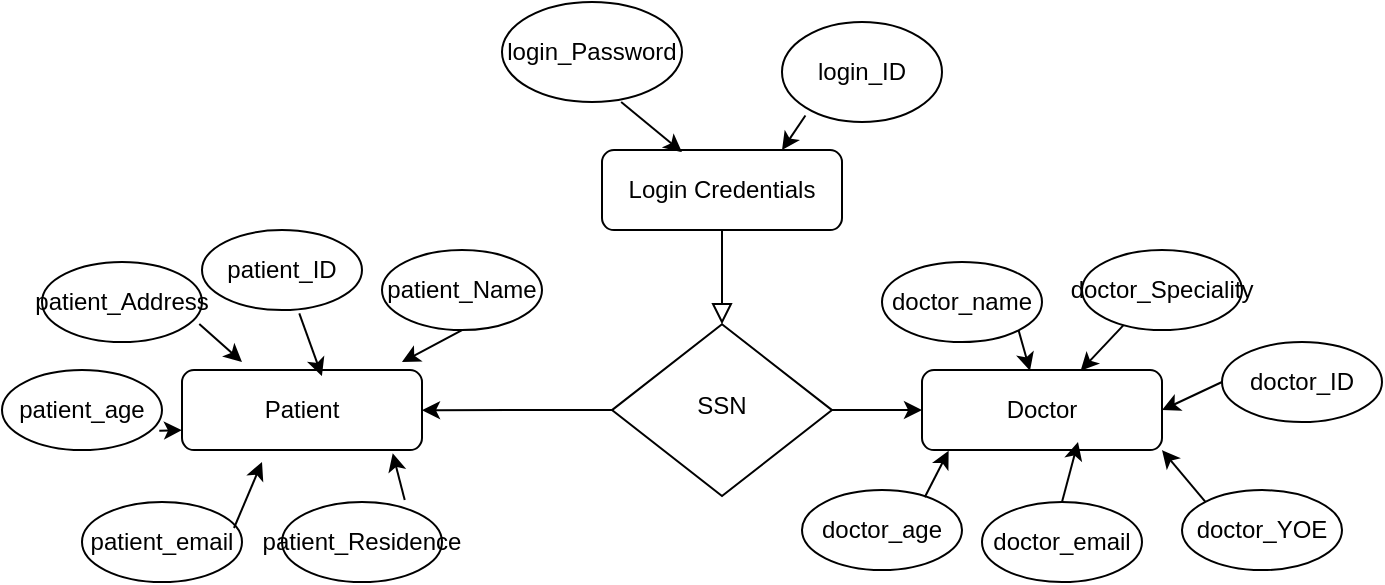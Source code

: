 <mxfile version="21.2.3" type="github">
  <diagram id="C5RBs43oDa-KdzZeNtuy" name="Page-1">
    <mxGraphModel dx="794" dy="405" grid="1" gridSize="10" guides="1" tooltips="1" connect="1" arrows="1" fold="1" page="1" pageScale="1" pageWidth="827" pageHeight="1169" math="0" shadow="0">
      <root>
        <mxCell id="WIyWlLk6GJQsqaUBKTNV-0" />
        <mxCell id="WIyWlLk6GJQsqaUBKTNV-1" parent="WIyWlLk6GJQsqaUBKTNV-0" />
        <mxCell id="WIyWlLk6GJQsqaUBKTNV-2" value="" style="rounded=0;html=1;jettySize=auto;orthogonalLoop=1;fontSize=11;endArrow=block;endFill=0;endSize=8;strokeWidth=1;shadow=0;labelBackgroundColor=none;edgeStyle=orthogonalEdgeStyle;" parent="WIyWlLk6GJQsqaUBKTNV-1" source="WIyWlLk6GJQsqaUBKTNV-3" target="WIyWlLk6GJQsqaUBKTNV-6" edge="1">
          <mxGeometry relative="1" as="geometry" />
        </mxCell>
        <mxCell id="WIyWlLk6GJQsqaUBKTNV-3" value="Login Credentials" style="rounded=1;whiteSpace=wrap;html=1;fontSize=12;glass=0;strokeWidth=1;shadow=0;" parent="WIyWlLk6GJQsqaUBKTNV-1" vertex="1">
          <mxGeometry x="360" y="134.06" width="120" height="40" as="geometry" />
        </mxCell>
        <mxCell id="ljOOy-x7PHQWQbAAuXdc-39" value="" style="edgeStyle=orthogonalEdgeStyle;rounded=0;orthogonalLoop=1;jettySize=auto;html=1;entryX=0;entryY=0.5;entryDx=0;entryDy=0;" edge="1" parent="WIyWlLk6GJQsqaUBKTNV-1" source="WIyWlLk6GJQsqaUBKTNV-6" target="WIyWlLk6GJQsqaUBKTNV-7">
          <mxGeometry relative="1" as="geometry" />
        </mxCell>
        <mxCell id="ljOOy-x7PHQWQbAAuXdc-40" value="" style="edgeStyle=orthogonalEdgeStyle;rounded=0;orthogonalLoop=1;jettySize=auto;html=1;" edge="1" parent="WIyWlLk6GJQsqaUBKTNV-1" source="WIyWlLk6GJQsqaUBKTNV-6" target="ljOOy-x7PHQWQbAAuXdc-12">
          <mxGeometry relative="1" as="geometry" />
        </mxCell>
        <mxCell id="WIyWlLk6GJQsqaUBKTNV-6" value="SSN" style="rhombus;whiteSpace=wrap;html=1;shadow=0;fontFamily=Helvetica;fontSize=12;align=center;strokeWidth=1;spacing=6;spacingTop=-4;" parent="WIyWlLk6GJQsqaUBKTNV-1" vertex="1">
          <mxGeometry x="365" y="221.09" width="110" height="85.94" as="geometry" />
        </mxCell>
        <mxCell id="WIyWlLk6GJQsqaUBKTNV-7" value="Doctor" style="rounded=1;whiteSpace=wrap;html=1;fontSize=12;glass=0;strokeWidth=1;shadow=0;" parent="WIyWlLk6GJQsqaUBKTNV-1" vertex="1">
          <mxGeometry x="520" y="244.06" width="120" height="40" as="geometry" />
        </mxCell>
        <mxCell id="ljOOy-x7PHQWQbAAuXdc-1" value="login_Password" style="ellipse;whiteSpace=wrap;html=1;" vertex="1" parent="WIyWlLk6GJQsqaUBKTNV-1">
          <mxGeometry x="310" y="60" width="90" height="50" as="geometry" />
        </mxCell>
        <mxCell id="ljOOy-x7PHQWQbAAuXdc-2" value="login_ID" style="ellipse;whiteSpace=wrap;html=1;" vertex="1" parent="WIyWlLk6GJQsqaUBKTNV-1">
          <mxGeometry x="450" y="70" width="80" height="50" as="geometry" />
        </mxCell>
        <mxCell id="ljOOy-x7PHQWQbAAuXdc-7" value="" style="endArrow=classic;html=1;rounded=0;entryX=0.333;entryY=0.025;entryDx=0;entryDy=0;entryPerimeter=0;" edge="1" parent="WIyWlLk6GJQsqaUBKTNV-1" target="WIyWlLk6GJQsqaUBKTNV-3">
          <mxGeometry width="50" height="50" relative="1" as="geometry">
            <mxPoint x="369.582" y="110.0" as="sourcePoint" />
            <mxPoint x="380" y="144.06" as="targetPoint" />
          </mxGeometry>
        </mxCell>
        <mxCell id="ljOOy-x7PHQWQbAAuXdc-11" value="" style="endArrow=classic;html=1;rounded=0;entryX=0.75;entryY=0;entryDx=0;entryDy=0;exitX=0;exitY=1;exitDx=0;exitDy=0;" edge="1" parent="WIyWlLk6GJQsqaUBKTNV-1" target="WIyWlLk6GJQsqaUBKTNV-3">
          <mxGeometry width="50" height="50" relative="1" as="geometry">
            <mxPoint x="461.716" y="116.738" as="sourcePoint" />
            <mxPoint x="410" y="145.06" as="targetPoint" />
          </mxGeometry>
        </mxCell>
        <mxCell id="ljOOy-x7PHQWQbAAuXdc-12" value="Patient" style="rounded=1;whiteSpace=wrap;html=1;fontSize=12;glass=0;strokeWidth=1;shadow=0;" vertex="1" parent="WIyWlLk6GJQsqaUBKTNV-1">
          <mxGeometry x="150" y="244.06" width="120" height="40" as="geometry" />
        </mxCell>
        <mxCell id="ljOOy-x7PHQWQbAAuXdc-14" value="doctor_YOE" style="ellipse;whiteSpace=wrap;html=1;" vertex="1" parent="WIyWlLk6GJQsqaUBKTNV-1">
          <mxGeometry x="650" y="304.06" width="80" height="40" as="geometry" />
        </mxCell>
        <mxCell id="ljOOy-x7PHQWQbAAuXdc-15" value="patient_Residence" style="ellipse;whiteSpace=wrap;html=1;" vertex="1" parent="WIyWlLk6GJQsqaUBKTNV-1">
          <mxGeometry x="200" y="310" width="80" height="40" as="geometry" />
        </mxCell>
        <mxCell id="ljOOy-x7PHQWQbAAuXdc-16" value="patient_age" style="ellipse;whiteSpace=wrap;html=1;" vertex="1" parent="WIyWlLk6GJQsqaUBKTNV-1">
          <mxGeometry x="60" y="244.06" width="80" height="40" as="geometry" />
        </mxCell>
        <mxCell id="ljOOy-x7PHQWQbAAuXdc-17" value="patient_email" style="ellipse;whiteSpace=wrap;html=1;" vertex="1" parent="WIyWlLk6GJQsqaUBKTNV-1">
          <mxGeometry x="100" y="310" width="80" height="40" as="geometry" />
        </mxCell>
        <mxCell id="ljOOy-x7PHQWQbAAuXdc-18" value="patient_Address" style="ellipse;whiteSpace=wrap;html=1;" vertex="1" parent="WIyWlLk6GJQsqaUBKTNV-1">
          <mxGeometry x="80" y="190" width="80" height="40" as="geometry" />
        </mxCell>
        <mxCell id="ljOOy-x7PHQWQbAAuXdc-19" value="patient_ID" style="ellipse;whiteSpace=wrap;html=1;" vertex="1" parent="WIyWlLk6GJQsqaUBKTNV-1">
          <mxGeometry x="160" y="174.06" width="80" height="40" as="geometry" />
        </mxCell>
        <mxCell id="ljOOy-x7PHQWQbAAuXdc-20" value="patient_Name" style="ellipse;whiteSpace=wrap;html=1;" vertex="1" parent="WIyWlLk6GJQsqaUBKTNV-1">
          <mxGeometry x="250" y="184.06" width="80" height="40" as="geometry" />
        </mxCell>
        <mxCell id="ljOOy-x7PHQWQbAAuXdc-21" value="" style="edgeStyle=none;orthogonalLoop=1;jettySize=auto;html=1;rounded=0;entryX=0.583;entryY=0.074;entryDx=0;entryDy=0;exitX=0.608;exitY=1.04;exitDx=0;exitDy=0;exitPerimeter=0;entryPerimeter=0;" edge="1" parent="WIyWlLk6GJQsqaUBKTNV-1" source="ljOOy-x7PHQWQbAAuXdc-19" target="ljOOy-x7PHQWQbAAuXdc-12">
          <mxGeometry width="100" relative="1" as="geometry">
            <mxPoint x="200" y="130" as="sourcePoint" />
            <mxPoint x="300" y="130" as="targetPoint" />
            <Array as="points" />
          </mxGeometry>
        </mxCell>
        <mxCell id="ljOOy-x7PHQWQbAAuXdc-22" value="" style="edgeStyle=none;orthogonalLoop=1;jettySize=auto;html=1;rounded=0;exitX=0.983;exitY=0.775;exitDx=0;exitDy=0;exitPerimeter=0;" edge="1" parent="WIyWlLk6GJQsqaUBKTNV-1" source="ljOOy-x7PHQWQbAAuXdc-18">
          <mxGeometry width="100" relative="1" as="geometry">
            <mxPoint x="228" y="225" as="sourcePoint" />
            <mxPoint x="180" y="240" as="targetPoint" />
            <Array as="points" />
          </mxGeometry>
        </mxCell>
        <mxCell id="ljOOy-x7PHQWQbAAuXdc-23" value="" style="edgeStyle=none;orthogonalLoop=1;jettySize=auto;html=1;rounded=0;exitX=0.5;exitY=1;exitDx=0;exitDy=0;" edge="1" parent="WIyWlLk6GJQsqaUBKTNV-1" source="ljOOy-x7PHQWQbAAuXdc-20">
          <mxGeometry width="100" relative="1" as="geometry">
            <mxPoint x="238" y="235" as="sourcePoint" />
            <mxPoint x="260" y="240" as="targetPoint" />
            <Array as="points" />
          </mxGeometry>
        </mxCell>
        <mxCell id="ljOOy-x7PHQWQbAAuXdc-24" value="" style="edgeStyle=none;orthogonalLoop=1;jettySize=auto;html=1;rounded=0;exitX=0.983;exitY=0.757;exitDx=0;exitDy=0;exitPerimeter=0;entryX=0;entryY=0.75;entryDx=0;entryDy=0;" edge="1" parent="WIyWlLk6GJQsqaUBKTNV-1" source="ljOOy-x7PHQWQbAAuXdc-16" target="ljOOy-x7PHQWQbAAuXdc-12">
          <mxGeometry width="100" relative="1" as="geometry">
            <mxPoint x="300" y="234" as="sourcePoint" />
            <mxPoint x="270" y="250" as="targetPoint" />
            <Array as="points" />
          </mxGeometry>
        </mxCell>
        <mxCell id="ljOOy-x7PHQWQbAAuXdc-25" value="" style="edgeStyle=none;orthogonalLoop=1;jettySize=auto;html=1;rounded=0;exitX=0.95;exitY=0.325;exitDx=0;exitDy=0;exitPerimeter=0;" edge="1" parent="WIyWlLk6GJQsqaUBKTNV-1" source="ljOOy-x7PHQWQbAAuXdc-17">
          <mxGeometry width="100" relative="1" as="geometry">
            <mxPoint x="310" y="244" as="sourcePoint" />
            <mxPoint x="190" y="290" as="targetPoint" />
            <Array as="points" />
          </mxGeometry>
        </mxCell>
        <mxCell id="ljOOy-x7PHQWQbAAuXdc-26" value="" style="edgeStyle=none;orthogonalLoop=1;jettySize=auto;html=1;rounded=0;exitX=0.767;exitY=-0.025;exitDx=0;exitDy=0;exitPerimeter=0;entryX=0.878;entryY=1.04;entryDx=0;entryDy=0;entryPerimeter=0;" edge="1" parent="WIyWlLk6GJQsqaUBKTNV-1" source="ljOOy-x7PHQWQbAAuXdc-15" target="ljOOy-x7PHQWQbAAuXdc-12">
          <mxGeometry width="100" relative="1" as="geometry">
            <mxPoint x="320" y="254" as="sourcePoint" />
            <mxPoint x="290" y="270" as="targetPoint" />
            <Array as="points" />
          </mxGeometry>
        </mxCell>
        <mxCell id="ljOOy-x7PHQWQbAAuXdc-28" value="doctor_ID" style="ellipse;whiteSpace=wrap;html=1;" vertex="1" parent="WIyWlLk6GJQsqaUBKTNV-1">
          <mxGeometry x="670" y="230" width="80" height="40" as="geometry" />
        </mxCell>
        <mxCell id="ljOOy-x7PHQWQbAAuXdc-29" value="doctor_Speciality" style="ellipse;whiteSpace=wrap;html=1;" vertex="1" parent="WIyWlLk6GJQsqaUBKTNV-1">
          <mxGeometry x="600" y="184.06" width="80" height="40" as="geometry" />
        </mxCell>
        <mxCell id="ljOOy-x7PHQWQbAAuXdc-30" value="doctor_name" style="ellipse;whiteSpace=wrap;html=1;" vertex="1" parent="WIyWlLk6GJQsqaUBKTNV-1">
          <mxGeometry x="500" y="190" width="80" height="40" as="geometry" />
        </mxCell>
        <mxCell id="ljOOy-x7PHQWQbAAuXdc-31" value="doctor_email" style="ellipse;whiteSpace=wrap;html=1;" vertex="1" parent="WIyWlLk6GJQsqaUBKTNV-1">
          <mxGeometry x="550" y="310" width="80" height="40" as="geometry" />
        </mxCell>
        <mxCell id="ljOOy-x7PHQWQbAAuXdc-32" value="doctor_age" style="ellipse;whiteSpace=wrap;html=1;" vertex="1" parent="WIyWlLk6GJQsqaUBKTNV-1">
          <mxGeometry x="460" y="304.06" width="80" height="40" as="geometry" />
        </mxCell>
        <mxCell id="ljOOy-x7PHQWQbAAuXdc-33" value="" style="edgeStyle=none;orthogonalLoop=1;jettySize=auto;html=1;rounded=0;entryX=0.45;entryY=0.007;entryDx=0;entryDy=0;entryPerimeter=0;exitX=1;exitY=1;exitDx=0;exitDy=0;" edge="1" parent="WIyWlLk6GJQsqaUBKTNV-1" source="ljOOy-x7PHQWQbAAuXdc-30" target="WIyWlLk6GJQsqaUBKTNV-7">
          <mxGeometry width="100" relative="1" as="geometry">
            <mxPoint x="540" y="150" as="sourcePoint" />
            <mxPoint x="640" y="150" as="targetPoint" />
            <Array as="points" />
          </mxGeometry>
        </mxCell>
        <mxCell id="ljOOy-x7PHQWQbAAuXdc-34" value="" style="edgeStyle=none;orthogonalLoop=1;jettySize=auto;html=1;rounded=0;entryX=0.661;entryY=0.007;entryDx=0;entryDy=0;entryPerimeter=0;exitX=0.258;exitY=0.94;exitDx=0;exitDy=0;exitPerimeter=0;" edge="1" parent="WIyWlLk6GJQsqaUBKTNV-1" source="ljOOy-x7PHQWQbAAuXdc-29" target="WIyWlLk6GJQsqaUBKTNV-7">
          <mxGeometry width="100" relative="1" as="geometry">
            <mxPoint x="578" y="234" as="sourcePoint" />
            <mxPoint x="584" y="254" as="targetPoint" />
            <Array as="points" />
          </mxGeometry>
        </mxCell>
        <mxCell id="ljOOy-x7PHQWQbAAuXdc-35" value="" style="edgeStyle=none;orthogonalLoop=1;jettySize=auto;html=1;rounded=0;entryX=1;entryY=0.5;entryDx=0;entryDy=0;exitX=0;exitY=0.5;exitDx=0;exitDy=0;" edge="1" parent="WIyWlLk6GJQsqaUBKTNV-1" source="ljOOy-x7PHQWQbAAuXdc-28" target="WIyWlLk6GJQsqaUBKTNV-7">
          <mxGeometry width="100" relative="1" as="geometry">
            <mxPoint x="588" y="244" as="sourcePoint" />
            <mxPoint x="594" y="264" as="targetPoint" />
            <Array as="points" />
          </mxGeometry>
        </mxCell>
        <mxCell id="ljOOy-x7PHQWQbAAuXdc-36" value="" style="edgeStyle=none;orthogonalLoop=1;jettySize=auto;html=1;rounded=0;exitX=0.5;exitY=0;exitDx=0;exitDy=0;" edge="1" parent="WIyWlLk6GJQsqaUBKTNV-1" source="ljOOy-x7PHQWQbAAuXdc-31">
          <mxGeometry width="100" relative="1" as="geometry">
            <mxPoint x="598" y="254" as="sourcePoint" />
            <mxPoint x="598" y="280" as="targetPoint" />
            <Array as="points" />
          </mxGeometry>
        </mxCell>
        <mxCell id="ljOOy-x7PHQWQbAAuXdc-37" value="" style="edgeStyle=none;orthogonalLoop=1;jettySize=auto;html=1;rounded=0;entryX=0.111;entryY=1.007;entryDx=0;entryDy=0;entryPerimeter=0;exitX=0.767;exitY=0.09;exitDx=0;exitDy=0;exitPerimeter=0;" edge="1" parent="WIyWlLk6GJQsqaUBKTNV-1" source="ljOOy-x7PHQWQbAAuXdc-32" target="WIyWlLk6GJQsqaUBKTNV-7">
          <mxGeometry width="100" relative="1" as="geometry">
            <mxPoint x="608" y="264" as="sourcePoint" />
            <mxPoint x="614" y="284" as="targetPoint" />
            <Array as="points" />
          </mxGeometry>
        </mxCell>
        <mxCell id="ljOOy-x7PHQWQbAAuXdc-38" value="" style="edgeStyle=none;orthogonalLoop=1;jettySize=auto;html=1;rounded=0;entryX=1;entryY=1;entryDx=0;entryDy=0;exitX=0;exitY=0;exitDx=0;exitDy=0;" edge="1" parent="WIyWlLk6GJQsqaUBKTNV-1" source="ljOOy-x7PHQWQbAAuXdc-14" target="WIyWlLk6GJQsqaUBKTNV-7">
          <mxGeometry width="100" relative="1" as="geometry">
            <mxPoint x="618" y="274" as="sourcePoint" />
            <mxPoint x="624" y="294" as="targetPoint" />
            <Array as="points" />
          </mxGeometry>
        </mxCell>
      </root>
    </mxGraphModel>
  </diagram>
</mxfile>

